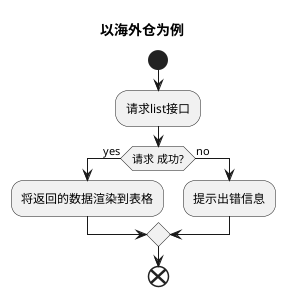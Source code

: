 @startuml
title 以海外仓为例

start
:请求list接口;
if(请求 成功?) then (yes)
  :将返回的数据渲染到表格;
else (no)
  :提示出错信息;
endif
end

@enduml